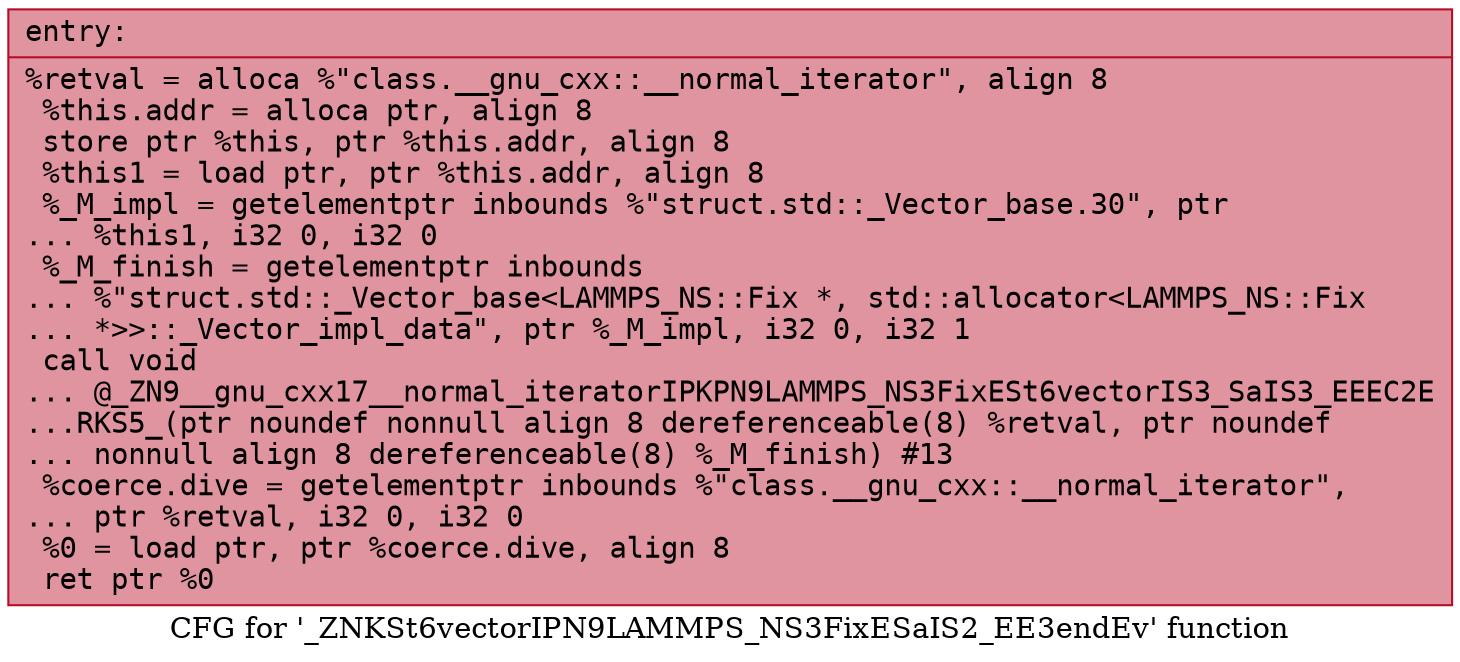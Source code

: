 digraph "CFG for '_ZNKSt6vectorIPN9LAMMPS_NS3FixESaIS2_EE3endEv' function" {
	label="CFG for '_ZNKSt6vectorIPN9LAMMPS_NS3FixESaIS2_EE3endEv' function";

	Node0x557ad5cc9f00 [shape=record,color="#b70d28ff", style=filled, fillcolor="#b70d2870" fontname="Courier",label="{entry:\l|  %retval = alloca %\"class.__gnu_cxx::__normal_iterator\", align 8\l  %this.addr = alloca ptr, align 8\l  store ptr %this, ptr %this.addr, align 8\l  %this1 = load ptr, ptr %this.addr, align 8\l  %_M_impl = getelementptr inbounds %\"struct.std::_Vector_base.30\", ptr\l... %this1, i32 0, i32 0\l  %_M_finish = getelementptr inbounds\l... %\"struct.std::_Vector_base\<LAMMPS_NS::Fix *, std::allocator\<LAMMPS_NS::Fix\l... *\>\>::_Vector_impl_data\", ptr %_M_impl, i32 0, i32 1\l  call void\l... @_ZN9__gnu_cxx17__normal_iteratorIPKPN9LAMMPS_NS3FixESt6vectorIS3_SaIS3_EEEC2E\l...RKS5_(ptr noundef nonnull align 8 dereferenceable(8) %retval, ptr noundef\l... nonnull align 8 dereferenceable(8) %_M_finish) #13\l  %coerce.dive = getelementptr inbounds %\"class.__gnu_cxx::__normal_iterator\",\l... ptr %retval, i32 0, i32 0\l  %0 = load ptr, ptr %coerce.dive, align 8\l  ret ptr %0\l}"];
}
